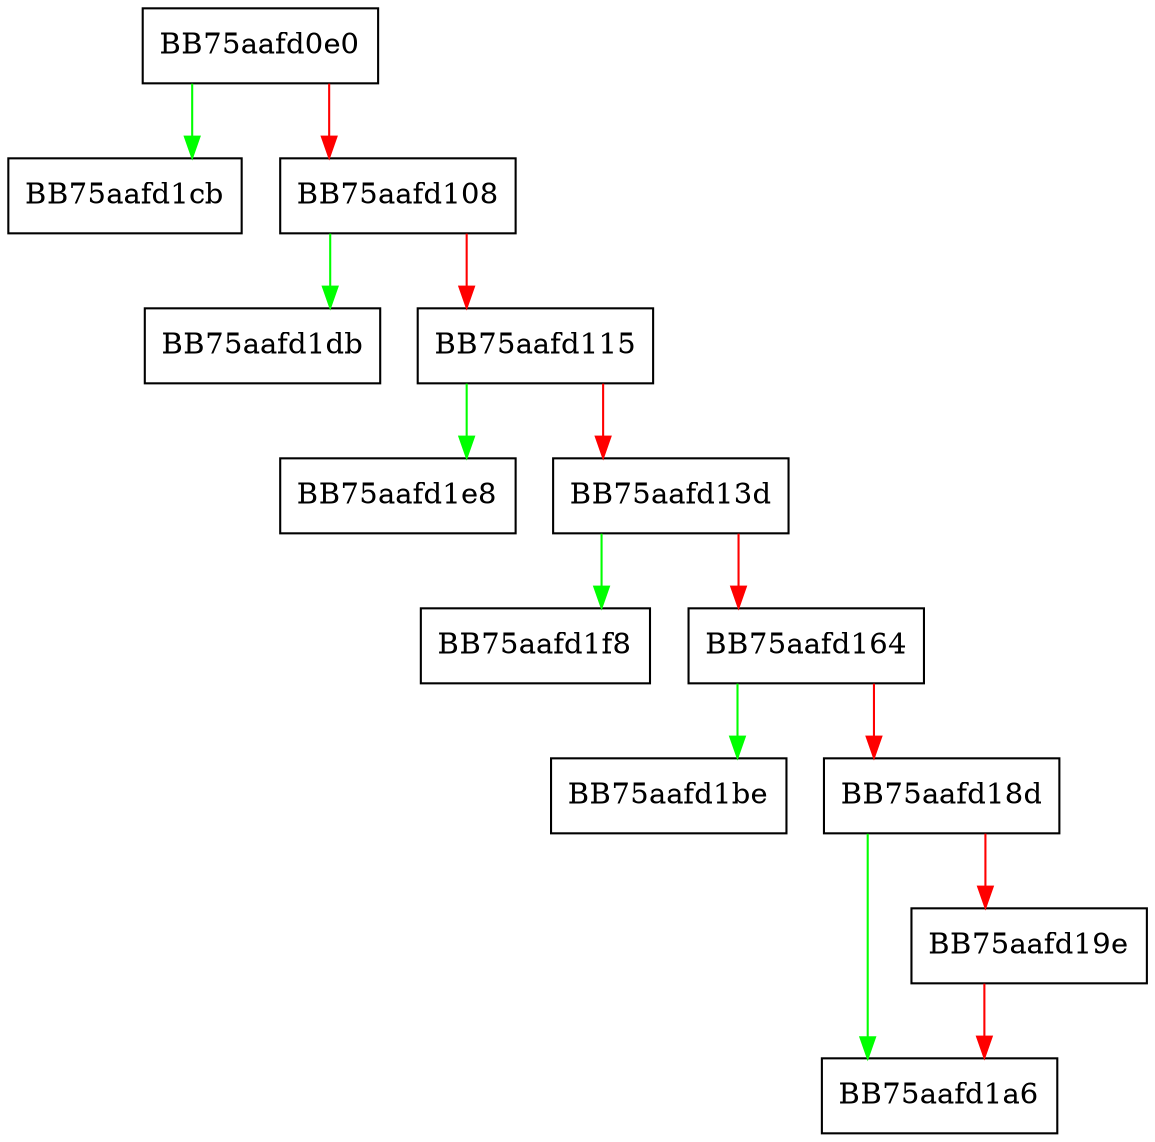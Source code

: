 digraph elfo_lua_api_GetSectionName {
  node [shape="box"];
  graph [splines=ortho];
  BB75aafd0e0 -> BB75aafd1cb [color="green"];
  BB75aafd0e0 -> BB75aafd108 [color="red"];
  BB75aafd108 -> BB75aafd1db [color="green"];
  BB75aafd108 -> BB75aafd115 [color="red"];
  BB75aafd115 -> BB75aafd1e8 [color="green"];
  BB75aafd115 -> BB75aafd13d [color="red"];
  BB75aafd13d -> BB75aafd1f8 [color="green"];
  BB75aafd13d -> BB75aafd164 [color="red"];
  BB75aafd164 -> BB75aafd1be [color="green"];
  BB75aafd164 -> BB75aafd18d [color="red"];
  BB75aafd18d -> BB75aafd1a6 [color="green"];
  BB75aafd18d -> BB75aafd19e [color="red"];
  BB75aafd19e -> BB75aafd1a6 [color="red"];
}